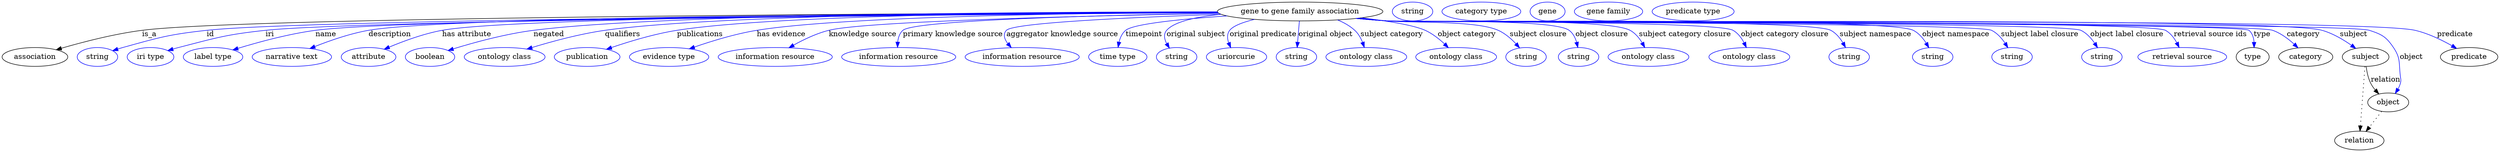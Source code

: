 digraph {
	graph [bb="0,0,4748,283"];
	node [label="\N"];
	"gene to gene family association"	[height=0.5,
		label="gene to gene family association",
		pos="2468.4,265",
		width=4.3691];
	association	[height=0.5,
		pos="62.394,178",
		width=1.7332];
	"gene to gene family association" -> association	[label=is_a,
		lp="280.39,221.5",
		pos="e,102.91,191.79 2311.3,263.54 1841.5,261.88 467.08,254.85 266.39,229 213.1,222.13 153.57,206.61 112.64,194.66"];
	id	[color=blue,
		height=0.5,
		label=string,
		pos="181.39,178",
		width=1.0652];
	"gene to gene family association" -> id	[color=blue,
		label=id,
		lp="396.39,221.5",
		pos="e,210.38,189.98 2311.8,263.05 1860.6,260.07 578.1,249.86 389.39,229 317.23,221.02 299.34,215.5 229.39,196 226.29,195.13 223.09,194.17 \
219.89,193.15",
		style=solid];
	iri	[color=blue,
		height=0.5,
		label="iri type",
		pos="282.39,178",
		width=1.2277];
	"gene to gene family association" -> iri	[color=blue,
		label=iri,
		lp="509.39,221.5",
		pos="e,315.3,190.2 2312.2,262.82 1878.3,259.33 678.89,248.07 501.39,229 426.6,220.97 408.22,214.85 335.39,196 332.02,195.13 328.54,194.16 \
325.06,193.15",
		style=solid];
	name	[color=blue,
		height=0.5,
		label="label type",
		pos="401.39,178",
		width=1.5707];
	"gene to gene family association" -> name	[color=blue,
		label=name,
		lp="616.39,221.5",
		pos="e,439.35,191.54 2311.8,263.15 1892.3,260.59 763.69,251.65 596.39,229 545.26,222.08 488.24,206.51 449.14,194.57",
		style=solid];
	description	[color=blue,
		height=0.5,
		label="narrative text",
		pos="551.39,178",
		width=2.0943];
	"gene to gene family association" -> description	[color=blue,
		label=description,
		lp="736.89,221.5",
		pos="e,585.45,194.14 2311.3,263.69 1907.3,262.51 852.6,256.76 696.39,229 661.33,222.77 623.33,209.4 595.03,198.06",
		style=solid];
	"has attribute"	[color=blue,
		height=0.5,
		label=attribute,
		pos="696.39,178",
		width=1.4443];
	"gene to gene family association" -> "has attribute"	[color=blue,
		label="has attribute",
		lp="882.39,221.5",
		pos="e,725.98,192.82 2311.6,263.52 1930.7,261.94 977.64,255.38 835.39,229 800.43,222.52 762.57,208.39 735.2,196.8",
		style=solid];
	negated	[color=blue,
		height=0.5,
		label=boolean,
		pos="813.39,178",
		width=1.2999];
	"gene to gene family association" -> negated	[color=blue,
		label=negated,
		lp="1038.4,221.5",
		pos="e,847.59,190.46 2311.1,264.31 1987.5,264.29 1257,260.6 1009.4,229 956.09,222.2 896.47,205.66 857.14,193.46",
		style=solid];
	qualifiers	[color=blue,
		height=0.5,
		label="ontology class",
		pos="954.39,178",
		width=2.1304];
	"gene to gene family association" -> qualifiers	[color=blue,
		label=qualifiers,
		lp="1178.9,221.5",
		pos="e,996.68,193.07 2311.1,264.36 2010.8,264.29 1365.8,260.34 1145.4,229 1097.6,222.2 1044.5,207.74 1006.5,196.11",
		style=solid];
	publications	[color=blue,
		height=0.5,
		label=publication,
		pos="1111.4,178",
		width=1.7332];
	"gene to gene family association" -> publications	[color=blue,
		label=publications,
		lp="1326.4,221.5",
		pos="e,1148.1,192.71 2311.1,264.32 2035.4,264.05 1475.7,259.59 1282.4,229 1239.3,222.18 1191.8,207.69 1157.8,196.06",
		style=solid];
	"has evidence"	[color=blue,
		height=0.5,
		label="evidence type",
		pos="1267.4,178",
		width=2.0943];
	"gene to gene family association" -> "has evidence"	[color=blue,
		label="has evidence",
		lp="1480.9,221.5",
		pos="e,1305.9,193.61 2311.5,263.61 2065,262.17 1598.3,255.85 1434.4,229 1393.5,222.3 1348.6,208.48 1315.7,197.06",
		style=solid];
	"knowledge source"	[color=blue,
		height=0.5,
		label="information resource",
		pos="1469.4,178",
		width=3.015];
	"gene to gene family association" -> "knowledge source"	[color=blue,
		label="knowledge source",
		lp="1635.9,221.5",
		pos="e,1495.5,195.59 2313.9,261.45 2076.2,257.01 1641.1,246.6 1571.4,229 1547.9,223.07 1523.5,211.31 1504.4,200.68",
		style=solid];
	"primary knowledge source"	[color=blue,
		height=0.5,
		label="information resource",
		pos="1704.4,178",
		width=3.015];
	"gene to gene family association" -> "primary knowledge source"	[color=blue,
		label="primary knowledge source",
		lp="1807.4,221.5",
		pos="e,1702.1,196.41 2313.4,261.78 2098.7,257.99 1734.4,248.68 1712.4,229 1706.1,223.34 1703.4,214.82 1702.5,206.41",
		style=solid];
	"aggregator knowledge source"	[color=blue,
		height=0.5,
		label="information resource",
		pos="1939.4,178",
		width=3.015];
	"gene to gene family association" -> "aggregator knowledge source"	[color=blue,
		label="aggregator knowledge source",
		lp="2015.9,221.5",
		pos="e,1918.7,195.97 2318.1,259.63 2157.3,254.2 1923.3,243.81 1909.4,229 1902.4,221.54 1905.6,212.18 1912,203.58",
		style=solid];
	timepoint	[color=blue,
		height=0.5,
		label="time type",
		pos="2121.4,178",
		width=1.5346];
	"gene to gene family association" -> timepoint	[color=blue,
		label=timepoint,
		lp="2171.4,221.5",
		pos="e,2121.9,196.47 2329.3,256.52 2245.3,250.77 2151.6,241.65 2136.4,229 2129.6,223.41 2125.9,214.91 2123.8,206.49",
		style=solid];
	"original subject"	[color=blue,
		height=0.5,
		label=string,
		pos="2233.4,178",
		width=1.0652];
	"gene to gene family association" -> "original subject"	[color=blue,
		label="original subject",
		lp="2270.4,221.5",
		pos="e,2219.6,194.92 2318.1,259.68 2271.8,254.97 2229.2,245.95 2214.4,229 2208.1,221.83 2209.9,212.39 2214.3,203.65",
		style=solid];
	"original predicate"	[color=blue,
		height=0.5,
		label=uriorcurie,
		pos="2347.4,178",
		width=1.5887];
	"gene to gene family association" -> "original predicate"	[color=blue,
		label="original predicate",
		lp="2397.9,221.5",
		pos="e,2336.3,195.76 2381.5,249.91 2359.9,244.58 2341.1,237.66 2334.4,229 2329.1,222.16 2329.6,213.39 2332.4,205.11",
		style=solid];
	"original object"	[color=blue,
		height=0.5,
		label=string,
		pos="2461.4,178",
		width=1.0652];
	"gene to gene family association" -> "original object"	[color=blue,
		label="original object",
		lp="2516.9,221.5",
		pos="e,2462.8,196.18 2467,246.8 2466,235.16 2464.7,219.55 2463.6,206.24",
		style=solid];
	"subject category"	[color=blue,
		height=0.5,
		label="ontology class",
		pos="2594.4,178",
		width=2.1304];
	"gene to gene family association" -> "subject category"	[color=blue,
		label="subject category",
		lp="2642.9,221.5",
		pos="e,2590.6,196.4 2539.6,248.91 2551.5,244.01 2563,237.55 2572.4,229 2579.1,222.84 2583.9,214.24 2587.3,205.9",
		style=solid];
	"object category"	[color=blue,
		height=0.5,
		label="ontology class",
		pos="2765.4,178",
		width=2.1304];
	"gene to gene family association" -> "object category"	[color=blue,
		label="object category",
		lp="2785.9,221.5",
		pos="e,2750.6,195.73 2585.2,252.88 2634,246.99 2684.5,238.91 2706.4,229 2720,222.83 2733,212.54 2743.3,202.9",
		style=solid];
	"subject closure"	[color=blue,
		height=0.5,
		label=string,
		pos="2898.4,178",
		width=1.0652];
	"gene to gene family association" -> "subject closure"	[color=blue,
		label="subject closure",
		lp="2921.9,221.5",
		pos="e,2886,195.55 2580.7,252.32 2598.9,250.49 2617.7,248.66 2635.4,247 2682,242.63 2802.6,248.14 2845.4,229 2858.3,223.21 2870.1,212.91 \
2879.2,203.16",
		style=solid];
	"object closure"	[color=blue,
		height=0.5,
		label=string,
		pos="2998.4,178",
		width=1.0652];
	"gene to gene family association" -> "object closure"	[color=blue,
		label="object closure",
		lp="3042.4,221.5",
		pos="e,2997,196.24 2577.9,252.07 2597.1,250.21 2616.8,248.43 2635.4,247 2673.7,244.06 2949.6,251.88 2980.4,229 2987.7,223.54 2992.1,214.81 \
2994.7,206.16",
		style=solid];
	"subject category closure"	[color=blue,
		height=0.5,
		label="ontology class",
		pos="3131.4,178",
		width=2.1304];
	"gene to gene family association" -> "subject category closure"	[color=blue,
		label="subject category closure",
		lp="3200.9,221.5",
		pos="e,3124.4,196.12 2577,251.95 2596.4,250.08 2616.5,248.33 2635.4,247 2686.5,243.4 3051.4,253.56 3096.4,229 3106.2,223.67 3113.8,214.3 \
3119.4,205.1",
		style=solid];
	"object category closure"	[color=blue,
		height=0.5,
		label="ontology class",
		pos="3323.4,178",
		width=2.1304];
	"gene to gene family association" -> "object category closure"	[color=blue,
		label="object category closure",
		lp="3390.9,221.5",
		pos="e,3317.7,196.11 2576.1,251.85 2595.8,249.97 2616.2,248.24 2635.4,247 2671.8,244.65 3260.7,247.19 3292.4,229 3301.6,223.71 3308.4,\
214.48 3313.3,205.38",
		style=solid];
	"subject namespace"	[color=blue,
		height=0.5,
		label=string,
		pos="3513.4,178",
		width=1.0652];
	"gene to gene family association" -> "subject namespace"	[color=blue,
		label="subject namespace",
		lp="3563.4,221.5",
		pos="e,3506.4,196.19 2575.6,251.8 2595.5,249.91 2616.1,248.19 2635.4,247 2682.2,244.13 3437.1,251.08 3478.4,229 3488.2,223.76 3495.9,\
214.4 3501.5,205.19",
		style=solid];
	"object namespace"	[color=blue,
		height=0.5,
		label=string,
		pos="3672.4,178",
		width=1.0652];
	"gene to gene family association" -> "object namespace"	[color=blue,
		label="object namespace",
		lp="3716.4,221.5",
		pos="e,3665,195.74 2575.6,251.75 2595.5,249.86 2616,248.16 2635.4,247 2690.9,243.68 3586,254.45 3635.4,229 3645.7,223.68 3653.9,213.99 \
3659.9,204.56",
		style=solid];
	"subject label closure"	[color=blue,
		height=0.5,
		label=string,
		pos="3823.4,178",
		width=1.0652];
	"gene to gene family association" -> "subject label closure"	[color=blue,
		label="subject label closure",
		lp="3876.4,221.5",
		pos="e,3815.4,195.77 2575.2,251.75 2595.2,249.85 2615.9,248.14 2635.4,247 2667.3,245.13 3755.8,243.23 3784.4,229 3795.1,223.66 3803.8,\
213.84 3810.2,204.31",
		style=solid];
	"object label closure"	[color=blue,
		height=0.5,
		label=string,
		pos="3994.4,178",
		width=1.0652];
	"gene to gene family association" -> "object label closure"	[color=blue,
		label="object label closure",
		lp="4041.9,221.5",
		pos="e,3986.1,195.79 2575.2,251.72 2595.2,249.82 2615.9,248.12 2635.4,247 2672,244.89 3921.5,245.1 3954.4,229 3965.3,223.69 3974.1,213.87 \
3980.7,204.33",
		style=solid];
	"retrieval source ids"	[color=blue,
		height=0.5,
		label="retrieval source",
		pos="4147.4,178",
		width=2.347];
	"gene to gene family association" -> "retrieval source ids"	[color=blue,
		label="retrieval source ids",
		lp="4200.9,221.5",
		pos="e,4141.4,196.18 2575.2,251.7 2595.2,249.8 2615.9,248.11 2635.4,247 2676.4,244.67 4079.4,248.96 4115.4,229 4124.9,223.75 4131.9,214.39 \
4137,205.18",
		style=solid];
	type	[height=0.5,
		pos="4281.4,178",
		width=0.86659];
	"gene to gene family association" -> type	[color=blue,
		label=type,
		lp="4299.4,221.5",
		pos="e,4284.1,195.98 2574.7,251.72 2594.9,249.81 2615.8,248.11 2635.4,247 2658.1,245.72 4257.3,244.03 4274.4,229 4280.9,223.32 4283.4,\
214.65 4284.1,206.12",
		style=solid];
	category	[height=0.5,
		pos="4382.4,178",
		width=1.4263];
	"gene to gene family association" -> category	[color=blue,
		label=category,
		lp="4377.9,221.5",
		pos="e,4367.7,195.48 2574.7,251.72 2594.9,249.81 2615.8,248.1 2635.4,247 2682.1,244.38 4275.3,244.63 4319.4,229 4334.6,223.59 4349,212.84 \
4360.1,202.68",
		style=solid];
	subject	[height=0.5,
		pos="4496.4,178",
		width=1.2277];
	"gene to gene family association" -> subject	[color=blue,
		label=subject,
		lp="4473.4,221.5",
		pos="e,4477.7,194.32 2574.7,251.71 2594.9,249.8 2615.8,248.1 2635.4,247 2734,241.49 4318.4,255.93 4413.4,229 4433.6,223.29 4453.7,211.3 \
4469.2,200.49",
		style=solid];
	object	[height=0.5,
		pos="4539.4,91",
		width=1.0832];
	"gene to gene family association" -> object	[color=blue,
		label=object,
		lp="4583.4,178",
		pos="e,4552.8,108.09 2574.7,251.7 2594.9,249.79 2615.8,248.09 2635.4,247 2687.2,244.12 4454.1,245.12 4503.4,229 4527.3,221.18 4535.3,\
216.87 4549.4,196 4563.2,175.52 4559.5,166.51 4562.4,142 4563.2,135.38 4564.3,133.39 4562.4,127 4561.4,123.55 4559.9,120.13 4558.1,\
116.85",
		style=solid];
	predicate	[height=0.5,
		pos="4693.4,178",
		width=1.5165];
	"gene to gene family association" -> predicate	[color=blue,
		label=predicate,
		lp="4666.4,221.5",
		pos="e,4669.6,194.36 2574.7,251.69 2594.9,249.78 2615.8,248.09 2635.4,247 2743.8,240.99 4484.7,253.82 4590.4,229 4615.3,223.16 4641.2,\
210.56 4660.8,199.48",
		style=solid];
	association_type	[color=blue,
		height=0.5,
		label=string,
		pos="2682.4,265",
		width=1.0652];
	association_category	[color=blue,
		height=0.5,
		label="category type",
		pos="2813.4,265",
		width=2.0762];
	subject -> object	[label=relation,
		lp="4534.4,134.5",
		pos="e,4521.5,107.23 4497.5,159.55 4498.7,149.57 4501.2,137.07 4506.4,127 4508.6,122.68 4511.5,118.52 4514.7,114.66"];
	relation	[height=0.5,
		pos="4484.4,18",
		width=1.2999];
	subject -> relation	[pos="e,4485.7,36.188 4495.1,159.79 4493,132.48 4489,78.994 4486.5,46.38",
		style=dotted];
	"gene to gene family association_subject"	[color=blue,
		height=0.5,
		label=gene,
		pos="2939.4,265",
		width=0.92075];
	object -> relation	[pos="e,4497.2,35.54 4526.9,73.889 4520,64.939 4511.2,53.617 4503.4,43.584",
		style=dotted];
	"gene to gene family association_object"	[color=blue,
		height=0.5,
		label="gene family",
		pos="3055.4,265",
		width=1.8054];
	"gene to gene family association_predicate"	[color=blue,
		height=0.5,
		label="predicate type",
		pos="3216.4,265",
		width=2.1665];
}
